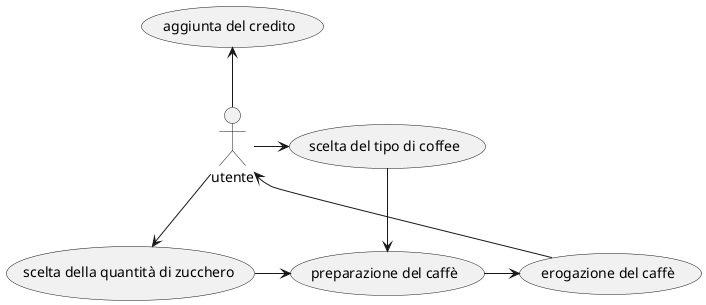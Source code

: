 @startuml coffee

actor utente
usecase (aggiunta del credito) as credito
usecase (scelta del tipo di coffee) as caffe
usecase (scelta della quantità di zucchero) as zucchero
usecase (preparazione del caffè) as preparazione

utente-up->credito
utente->caffe
utente->zucchero

caffe-->preparazione
zucchero->preparazione

preparazione->(erogazione del caffè)
(erogazione del caffè)->utente
@enduml
